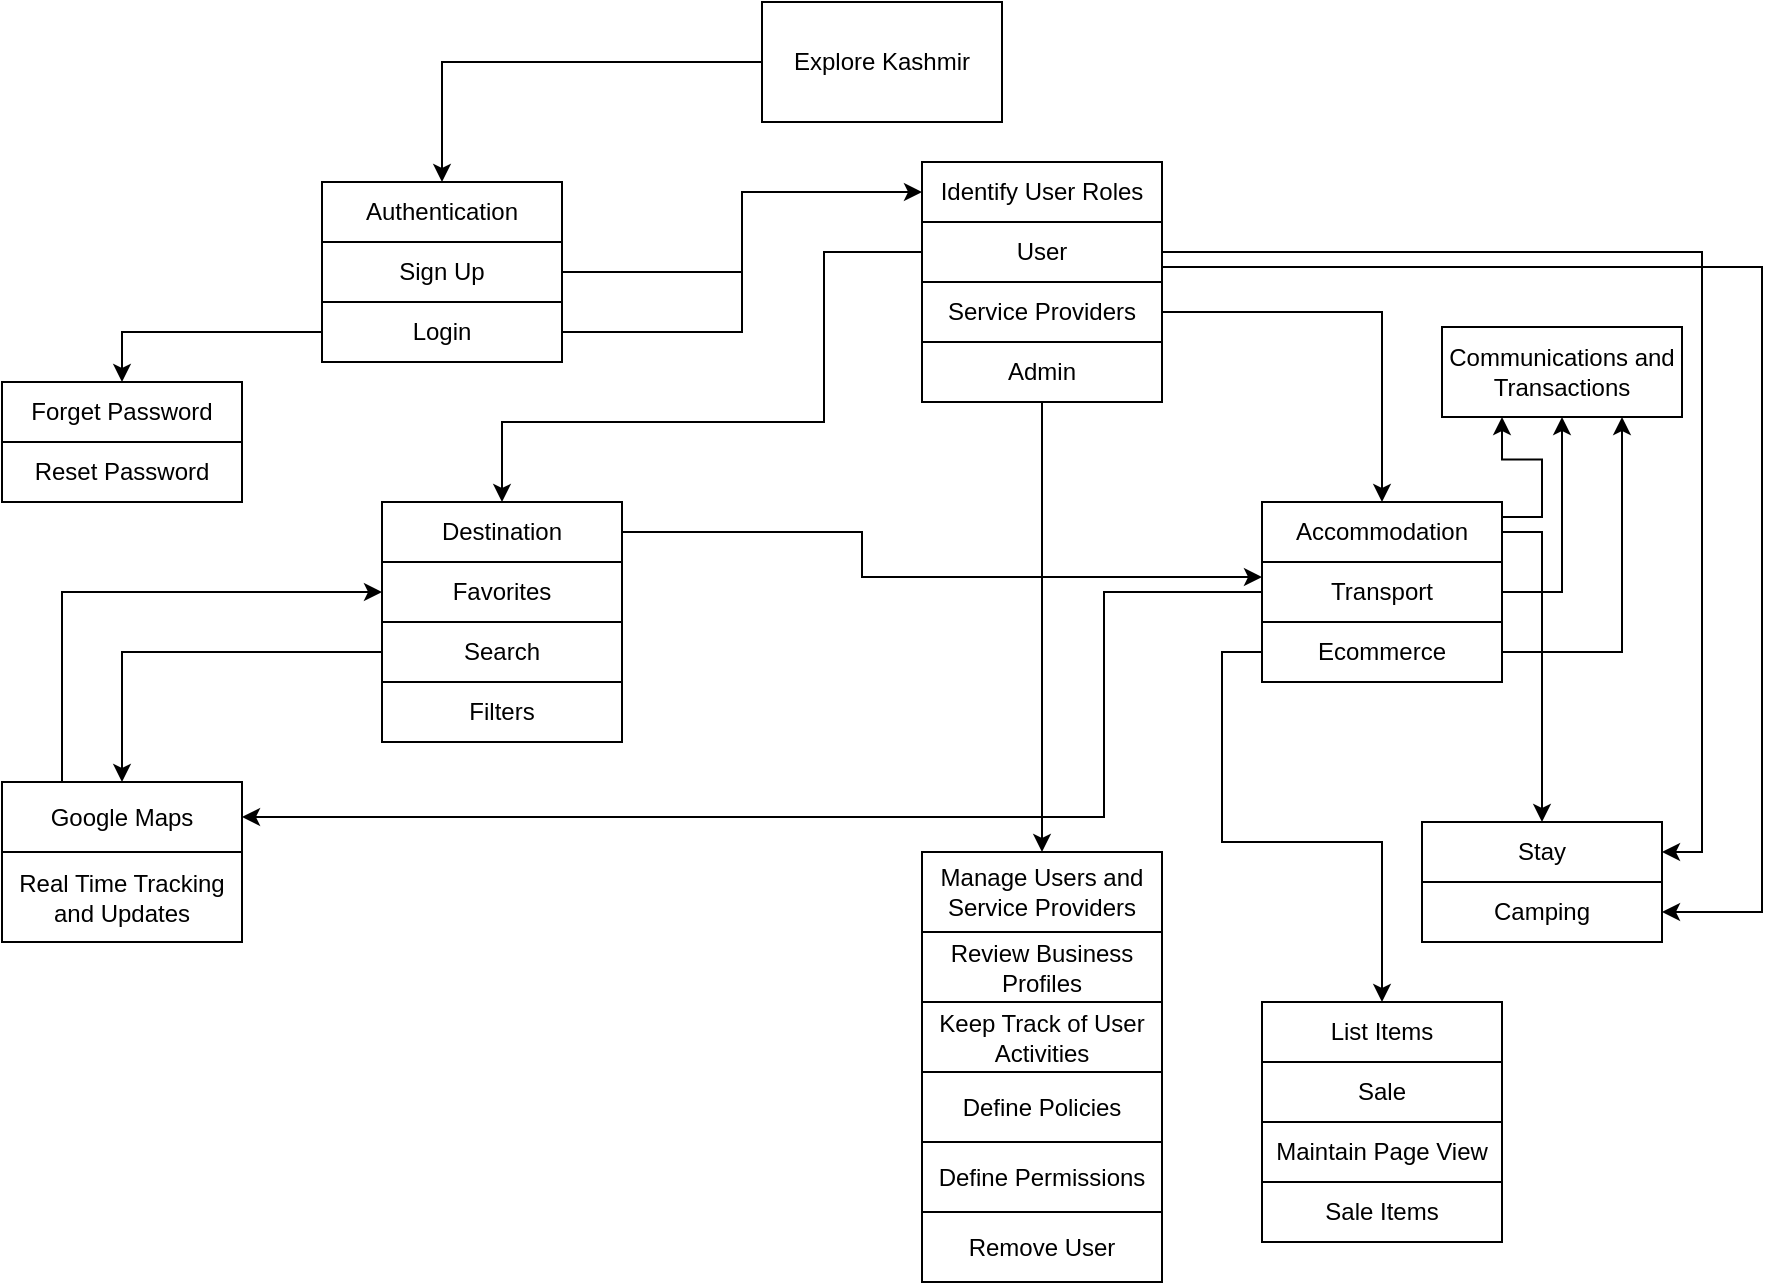 <mxfile version="24.3.1" type="github">
  <diagram name="Page-1" id="wQkKgjaaqBq_sNw9Wg1S">
    <mxGraphModel dx="1050" dy="603" grid="1" gridSize="10" guides="1" tooltips="1" connect="1" arrows="1" fold="1" page="1" pageScale="1" pageWidth="850" pageHeight="1100" math="0" shadow="0">
      <root>
        <mxCell id="0" />
        <mxCell id="1" parent="0" />
        <mxCell id="16BM7K-kEbTr5yHcOj87-8" style="edgeStyle=orthogonalEdgeStyle;rounded=0;orthogonalLoop=1;jettySize=auto;html=1;exitX=0;exitY=0.5;exitDx=0;exitDy=0;entryX=0.5;entryY=0;entryDx=0;entryDy=0;" edge="1" parent="1" source="16BM7K-kEbTr5yHcOj87-1" target="16BM7K-kEbTr5yHcOj87-2">
          <mxGeometry relative="1" as="geometry" />
        </mxCell>
        <mxCell id="16BM7K-kEbTr5yHcOj87-1" value="Explore Kashmir" style="rounded=0;whiteSpace=wrap;html=1;" vertex="1" parent="1">
          <mxGeometry x="400" y="10" width="120" height="60" as="geometry" />
        </mxCell>
        <mxCell id="16BM7K-kEbTr5yHcOj87-2" value="Authentication" style="rounded=0;whiteSpace=wrap;html=1;" vertex="1" parent="1">
          <mxGeometry x="180" y="100" width="120" height="30" as="geometry" />
        </mxCell>
        <mxCell id="16BM7K-kEbTr5yHcOj87-17" style="edgeStyle=orthogonalEdgeStyle;rounded=0;orthogonalLoop=1;jettySize=auto;html=1;exitX=0;exitY=0.5;exitDx=0;exitDy=0;entryX=0.5;entryY=0;entryDx=0;entryDy=0;" edge="1" parent="1" source="16BM7K-kEbTr5yHcOj87-6" target="16BM7K-kEbTr5yHcOj87-16">
          <mxGeometry relative="1" as="geometry" />
        </mxCell>
        <mxCell id="16BM7K-kEbTr5yHcOj87-6" value="Login" style="rounded=0;whiteSpace=wrap;html=1;" vertex="1" parent="1">
          <mxGeometry x="180" y="160" width="120" height="30" as="geometry" />
        </mxCell>
        <mxCell id="16BM7K-kEbTr5yHcOj87-11" style="edgeStyle=orthogonalEdgeStyle;rounded=0;orthogonalLoop=1;jettySize=auto;html=1;exitX=1;exitY=0.5;exitDx=0;exitDy=0;entryX=0;entryY=0.5;entryDx=0;entryDy=0;" edge="1" parent="1" source="16BM7K-kEbTr5yHcOj87-7" target="16BM7K-kEbTr5yHcOj87-10">
          <mxGeometry relative="1" as="geometry" />
        </mxCell>
        <mxCell id="16BM7K-kEbTr5yHcOj87-7" value="Sign Up" style="rounded=0;whiteSpace=wrap;html=1;" vertex="1" parent="1">
          <mxGeometry x="180" y="130" width="120" height="30" as="geometry" />
        </mxCell>
        <mxCell id="16BM7K-kEbTr5yHcOj87-10" value="Identify User Roles" style="rounded=0;whiteSpace=wrap;html=1;" vertex="1" parent="1">
          <mxGeometry x="480" y="90" width="120" height="30" as="geometry" />
        </mxCell>
        <mxCell id="16BM7K-kEbTr5yHcOj87-34" style="edgeStyle=orthogonalEdgeStyle;rounded=0;orthogonalLoop=1;jettySize=auto;html=1;exitX=0;exitY=0.5;exitDx=0;exitDy=0;entryX=0.5;entryY=0;entryDx=0;entryDy=0;" edge="1" parent="1" source="16BM7K-kEbTr5yHcOj87-12" target="16BM7K-kEbTr5yHcOj87-19">
          <mxGeometry relative="1" as="geometry">
            <mxPoint x="270" y="240" as="targetPoint" />
            <Array as="points">
              <mxPoint x="431" y="135" />
              <mxPoint x="431" y="220" />
              <mxPoint x="270" y="220" />
            </Array>
          </mxGeometry>
        </mxCell>
        <mxCell id="16BM7K-kEbTr5yHcOj87-59" style="edgeStyle=orthogonalEdgeStyle;rounded=0;orthogonalLoop=1;jettySize=auto;html=1;exitX=1;exitY=0.5;exitDx=0;exitDy=0;entryX=1;entryY=0.5;entryDx=0;entryDy=0;" edge="1" parent="1" source="16BM7K-kEbTr5yHcOj87-12" target="16BM7K-kEbTr5yHcOj87-45">
          <mxGeometry relative="1" as="geometry" />
        </mxCell>
        <mxCell id="16BM7K-kEbTr5yHcOj87-61" style="edgeStyle=orthogonalEdgeStyle;rounded=0;orthogonalLoop=1;jettySize=auto;html=1;exitX=1;exitY=0.75;exitDx=0;exitDy=0;entryX=1;entryY=0.5;entryDx=0;entryDy=0;" edge="1" parent="1" source="16BM7K-kEbTr5yHcOj87-12" target="16BM7K-kEbTr5yHcOj87-46">
          <mxGeometry relative="1" as="geometry">
            <Array as="points">
              <mxPoint x="900" y="143" />
              <mxPoint x="900" y="465" />
            </Array>
          </mxGeometry>
        </mxCell>
        <mxCell id="16BM7K-kEbTr5yHcOj87-12" value="User" style="rounded=0;whiteSpace=wrap;html=1;" vertex="1" parent="1">
          <mxGeometry x="480" y="120" width="120" height="30" as="geometry" />
        </mxCell>
        <mxCell id="16BM7K-kEbTr5yHcOj87-40" style="edgeStyle=orthogonalEdgeStyle;rounded=0;orthogonalLoop=1;jettySize=auto;html=1;exitX=1;exitY=0.5;exitDx=0;exitDy=0;entryX=0.5;entryY=0;entryDx=0;entryDy=0;" edge="1" parent="1" source="16BM7K-kEbTr5yHcOj87-13" target="16BM7K-kEbTr5yHcOj87-20">
          <mxGeometry relative="1" as="geometry" />
        </mxCell>
        <mxCell id="16BM7K-kEbTr5yHcOj87-13" value="Service Providers" style="rounded=0;whiteSpace=wrap;html=1;" vertex="1" parent="1">
          <mxGeometry x="480" y="150" width="120" height="30" as="geometry" />
        </mxCell>
        <mxCell id="16BM7K-kEbTr5yHcOj87-42" style="edgeStyle=orthogonalEdgeStyle;rounded=0;orthogonalLoop=1;jettySize=auto;html=1;exitX=0.5;exitY=1;exitDx=0;exitDy=0;entryX=0.5;entryY=0;entryDx=0;entryDy=0;" edge="1" parent="1" source="16BM7K-kEbTr5yHcOj87-14" target="16BM7K-kEbTr5yHcOj87-41">
          <mxGeometry relative="1" as="geometry" />
        </mxCell>
        <mxCell id="16BM7K-kEbTr5yHcOj87-14" value="Admin" style="rounded=0;whiteSpace=wrap;html=1;" vertex="1" parent="1">
          <mxGeometry x="480" y="180" width="120" height="30" as="geometry" />
        </mxCell>
        <mxCell id="16BM7K-kEbTr5yHcOj87-16" value="Forget Password" style="rounded=0;whiteSpace=wrap;html=1;" vertex="1" parent="1">
          <mxGeometry x="20" y="200" width="120" height="30" as="geometry" />
        </mxCell>
        <mxCell id="16BM7K-kEbTr5yHcOj87-18" value="Reset Password" style="rounded=0;whiteSpace=wrap;html=1;" vertex="1" parent="1">
          <mxGeometry x="20" y="230" width="120" height="30" as="geometry" />
        </mxCell>
        <mxCell id="16BM7K-kEbTr5yHcOj87-54" style="edgeStyle=orthogonalEdgeStyle;rounded=0;orthogonalLoop=1;jettySize=auto;html=1;exitX=1;exitY=0.5;exitDx=0;exitDy=0;entryX=0;entryY=0.25;entryDx=0;entryDy=0;" edge="1" parent="1" source="16BM7K-kEbTr5yHcOj87-19" target="16BM7K-kEbTr5yHcOj87-21">
          <mxGeometry relative="1" as="geometry">
            <Array as="points">
              <mxPoint x="450" y="275" />
              <mxPoint x="450" y="298" />
            </Array>
          </mxGeometry>
        </mxCell>
        <mxCell id="16BM7K-kEbTr5yHcOj87-19" value="Destination" style="rounded=0;whiteSpace=wrap;html=1;" vertex="1" parent="1">
          <mxGeometry x="210" y="260" width="120" height="30" as="geometry" />
        </mxCell>
        <mxCell id="16BM7K-kEbTr5yHcOj87-47" style="edgeStyle=orthogonalEdgeStyle;rounded=0;orthogonalLoop=1;jettySize=auto;html=1;exitX=1;exitY=0.5;exitDx=0;exitDy=0;entryX=0.5;entryY=0;entryDx=0;entryDy=0;" edge="1" parent="1" source="16BM7K-kEbTr5yHcOj87-20" target="16BM7K-kEbTr5yHcOj87-45">
          <mxGeometry relative="1" as="geometry" />
        </mxCell>
        <mxCell id="16BM7K-kEbTr5yHcOj87-74" style="edgeStyle=orthogonalEdgeStyle;rounded=0;orthogonalLoop=1;jettySize=auto;html=1;exitX=1;exitY=0.25;exitDx=0;exitDy=0;entryX=0.25;entryY=1;entryDx=0;entryDy=0;" edge="1" parent="1" source="16BM7K-kEbTr5yHcOj87-20" target="16BM7K-kEbTr5yHcOj87-73">
          <mxGeometry relative="1" as="geometry" />
        </mxCell>
        <mxCell id="16BM7K-kEbTr5yHcOj87-20" value="Accommodation" style="rounded=0;whiteSpace=wrap;html=1;" vertex="1" parent="1">
          <mxGeometry x="650" y="260" width="120" height="30" as="geometry" />
        </mxCell>
        <mxCell id="16BM7K-kEbTr5yHcOj87-51" style="edgeStyle=orthogonalEdgeStyle;rounded=0;orthogonalLoop=1;jettySize=auto;html=1;exitX=0;exitY=0.5;exitDx=0;exitDy=0;entryX=1;entryY=0.5;entryDx=0;entryDy=0;" edge="1" parent="1" source="16BM7K-kEbTr5yHcOj87-21" target="16BM7K-kEbTr5yHcOj87-27">
          <mxGeometry relative="1" as="geometry">
            <mxPoint x="570" y="430" as="targetPoint" />
            <Array as="points">
              <mxPoint x="571" y="305" />
              <mxPoint x="571" y="418" />
            </Array>
          </mxGeometry>
        </mxCell>
        <mxCell id="16BM7K-kEbTr5yHcOj87-75" style="edgeStyle=orthogonalEdgeStyle;rounded=0;orthogonalLoop=1;jettySize=auto;html=1;exitX=1;exitY=0.5;exitDx=0;exitDy=0;entryX=0.5;entryY=1;entryDx=0;entryDy=0;" edge="1" parent="1" source="16BM7K-kEbTr5yHcOj87-21" target="16BM7K-kEbTr5yHcOj87-73">
          <mxGeometry relative="1" as="geometry" />
        </mxCell>
        <mxCell id="16BM7K-kEbTr5yHcOj87-21" value="Transport" style="rounded=0;whiteSpace=wrap;html=1;" vertex="1" parent="1">
          <mxGeometry x="650" y="290" width="120" height="30" as="geometry" />
        </mxCell>
        <mxCell id="16BM7K-kEbTr5yHcOj87-70" style="edgeStyle=orthogonalEdgeStyle;rounded=0;orthogonalLoop=1;jettySize=auto;html=1;exitX=0;exitY=0.5;exitDx=0;exitDy=0;entryX=0.5;entryY=0;entryDx=0;entryDy=0;" edge="1" parent="1" source="16BM7K-kEbTr5yHcOj87-22" target="16BM7K-kEbTr5yHcOj87-67">
          <mxGeometry relative="1" as="geometry">
            <mxPoint x="630" y="400" as="targetPoint" />
          </mxGeometry>
        </mxCell>
        <mxCell id="16BM7K-kEbTr5yHcOj87-76" style="edgeStyle=orthogonalEdgeStyle;rounded=0;orthogonalLoop=1;jettySize=auto;html=1;exitX=1;exitY=0.5;exitDx=0;exitDy=0;entryX=0.75;entryY=1;entryDx=0;entryDy=0;" edge="1" parent="1" source="16BM7K-kEbTr5yHcOj87-22" target="16BM7K-kEbTr5yHcOj87-73">
          <mxGeometry relative="1" as="geometry" />
        </mxCell>
        <mxCell id="16BM7K-kEbTr5yHcOj87-22" value="Ecommerce" style="rounded=0;whiteSpace=wrap;html=1;" vertex="1" parent="1">
          <mxGeometry x="650" y="320" width="120" height="30" as="geometry" />
        </mxCell>
        <mxCell id="16BM7K-kEbTr5yHcOj87-24" value="Favorites" style="rounded=0;whiteSpace=wrap;html=1;" vertex="1" parent="1">
          <mxGeometry x="210" y="290" width="120" height="30" as="geometry" />
        </mxCell>
        <mxCell id="16BM7K-kEbTr5yHcOj87-31" style="edgeStyle=orthogonalEdgeStyle;rounded=0;orthogonalLoop=1;jettySize=auto;html=1;exitX=0;exitY=0.5;exitDx=0;exitDy=0;entryX=0.5;entryY=0;entryDx=0;entryDy=0;" edge="1" parent="1" source="16BM7K-kEbTr5yHcOj87-25" target="16BM7K-kEbTr5yHcOj87-27">
          <mxGeometry relative="1" as="geometry" />
        </mxCell>
        <mxCell id="16BM7K-kEbTr5yHcOj87-25" value="Search" style="rounded=0;whiteSpace=wrap;html=1;" vertex="1" parent="1">
          <mxGeometry x="210" y="320" width="120" height="30" as="geometry" />
        </mxCell>
        <mxCell id="16BM7K-kEbTr5yHcOj87-26" value="Filters" style="rounded=0;whiteSpace=wrap;html=1;" vertex="1" parent="1">
          <mxGeometry x="210" y="350" width="120" height="30" as="geometry" />
        </mxCell>
        <mxCell id="16BM7K-kEbTr5yHcOj87-32" style="edgeStyle=orthogonalEdgeStyle;rounded=0;orthogonalLoop=1;jettySize=auto;html=1;exitX=0.25;exitY=0;exitDx=0;exitDy=0;entryX=0;entryY=0.5;entryDx=0;entryDy=0;" edge="1" parent="1" source="16BM7K-kEbTr5yHcOj87-27" target="16BM7K-kEbTr5yHcOj87-24">
          <mxGeometry relative="1" as="geometry" />
        </mxCell>
        <mxCell id="16BM7K-kEbTr5yHcOj87-27" value="Google Maps" style="rounded=0;whiteSpace=wrap;html=1;" vertex="1" parent="1">
          <mxGeometry x="20" y="400" width="120" height="35" as="geometry" />
        </mxCell>
        <mxCell id="16BM7K-kEbTr5yHcOj87-28" value="Real Time Tracking and Updates" style="rounded=0;whiteSpace=wrap;html=1;" vertex="1" parent="1">
          <mxGeometry x="20" y="435" width="120" height="45" as="geometry" />
        </mxCell>
        <mxCell id="16BM7K-kEbTr5yHcOj87-41" value="Manage Users and Service Providers" style="rounded=0;whiteSpace=wrap;html=1;" vertex="1" parent="1">
          <mxGeometry x="480" y="435" width="120" height="40" as="geometry" />
        </mxCell>
        <mxCell id="16BM7K-kEbTr5yHcOj87-45" value="Stay" style="rounded=0;whiteSpace=wrap;html=1;" vertex="1" parent="1">
          <mxGeometry x="730" y="420" width="120" height="30" as="geometry" />
        </mxCell>
        <mxCell id="16BM7K-kEbTr5yHcOj87-46" value="Camping" style="rounded=0;whiteSpace=wrap;html=1;" vertex="1" parent="1">
          <mxGeometry x="730" y="450" width="120" height="30" as="geometry" />
        </mxCell>
        <mxCell id="16BM7K-kEbTr5yHcOj87-58" value="" style="endArrow=none;html=1;rounded=0;exitX=1;exitY=0.5;exitDx=0;exitDy=0;" edge="1" parent="1" source="16BM7K-kEbTr5yHcOj87-6">
          <mxGeometry width="50" height="50" relative="1" as="geometry">
            <mxPoint x="400" y="270" as="sourcePoint" />
            <mxPoint x="390" y="140" as="targetPoint" />
            <Array as="points">
              <mxPoint x="390" y="175" />
            </Array>
          </mxGeometry>
        </mxCell>
        <mxCell id="16BM7K-kEbTr5yHcOj87-62" value="Review Business Profiles" style="rounded=0;whiteSpace=wrap;html=1;" vertex="1" parent="1">
          <mxGeometry x="480" y="475" width="120" height="35" as="geometry" />
        </mxCell>
        <mxCell id="16BM7K-kEbTr5yHcOj87-63" value="Keep Track of User Activities&lt;span style=&quot;color: rgba(0, 0, 0, 0); font-family: monospace; font-size: 0px; text-align: start; text-wrap: nowrap;&quot;&gt;%3CmxGraphModel%3E%3Croot%3E%3CmxCell%20id%3D%220%22%2F%3E%3CmxCell%20id%3D%221%22%20parent%3D%220%22%2F%3E%3CmxCell%20id%3D%222%22%20value%3D%22Review%20Business%20Profiles%22%20style%3D%22rounded%3D0%3BwhiteSpace%3Dwrap%3Bhtml%3D1%3B%22%20vertex%3D%221%22%20parent%3D%221%22%3E%3CmxGeometry%20x%3D%22480%22%20y%3D%22475%22%20width%3D%22120%22%20height%3D%2235%22%20as%3D%22geometry%22%2F%3E%3C%2FmxCell%3E%3C%2Froot%3E%3C%2FmxGraphModel%3E&lt;/span&gt;" style="rounded=0;whiteSpace=wrap;html=1;" vertex="1" parent="1">
          <mxGeometry x="480" y="510" width="120" height="35" as="geometry" />
        </mxCell>
        <mxCell id="16BM7K-kEbTr5yHcOj87-64" value="Define Policies" style="rounded=0;whiteSpace=wrap;html=1;" vertex="1" parent="1">
          <mxGeometry x="480" y="545" width="120" height="35" as="geometry" />
        </mxCell>
        <mxCell id="16BM7K-kEbTr5yHcOj87-65" value="Define Permissions" style="rounded=0;whiteSpace=wrap;html=1;" vertex="1" parent="1">
          <mxGeometry x="480" y="580" width="120" height="35" as="geometry" />
        </mxCell>
        <mxCell id="16BM7K-kEbTr5yHcOj87-66" value="Remove&lt;span style=&quot;background-color: initial;&quot;&gt;&amp;nbsp;User&lt;/span&gt;" style="rounded=0;whiteSpace=wrap;html=1;" vertex="1" parent="1">
          <mxGeometry x="480" y="615" width="120" height="35" as="geometry" />
        </mxCell>
        <mxCell id="16BM7K-kEbTr5yHcOj87-67" value="List Items" style="rounded=0;whiteSpace=wrap;html=1;" vertex="1" parent="1">
          <mxGeometry x="650" y="510" width="120" height="30" as="geometry" />
        </mxCell>
        <mxCell id="16BM7K-kEbTr5yHcOj87-68" value="Sale" style="rounded=0;whiteSpace=wrap;html=1;" vertex="1" parent="1">
          <mxGeometry x="650" y="540" width="120" height="30" as="geometry" />
        </mxCell>
        <mxCell id="16BM7K-kEbTr5yHcOj87-69" value="Maintain Page View" style="rounded=0;whiteSpace=wrap;html=1;" vertex="1" parent="1">
          <mxGeometry x="650" y="570" width="120" height="30" as="geometry" />
        </mxCell>
        <mxCell id="16BM7K-kEbTr5yHcOj87-71" value="Sale Items" style="rounded=0;whiteSpace=wrap;html=1;" vertex="1" parent="1">
          <mxGeometry x="650" y="600" width="120" height="30" as="geometry" />
        </mxCell>
        <mxCell id="16BM7K-kEbTr5yHcOj87-73" value="Communications and Transactions" style="rounded=0;whiteSpace=wrap;html=1;" vertex="1" parent="1">
          <mxGeometry x="740" y="172.5" width="120" height="45" as="geometry" />
        </mxCell>
      </root>
    </mxGraphModel>
  </diagram>
</mxfile>

